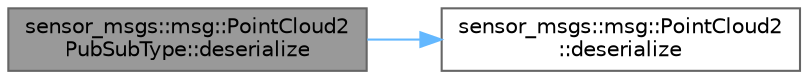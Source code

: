 digraph "sensor_msgs::msg::PointCloud2PubSubType::deserialize"
{
 // INTERACTIVE_SVG=YES
 // LATEX_PDF_SIZE
  bgcolor="transparent";
  edge [fontname=Helvetica,fontsize=10,labelfontname=Helvetica,labelfontsize=10];
  node [fontname=Helvetica,fontsize=10,shape=box,height=0.2,width=0.4];
  rankdir="LR";
  Node1 [id="Node000001",label="sensor_msgs::msg::PointCloud2\lPubSubType::deserialize",height=0.2,width=0.4,color="gray40", fillcolor="grey60", style="filled", fontcolor="black",tooltip=" "];
  Node1 -> Node2 [id="edge1_Node000001_Node000002",color="steelblue1",style="solid",tooltip=" "];
  Node2 [id="Node000002",label="sensor_msgs::msg::PointCloud2\l::deserialize",height=0.2,width=0.4,color="grey40", fillcolor="white", style="filled",URL="$d8/da2/classsensor__msgs_1_1msg_1_1PointCloud2.html#a49a5139886279cb843178ac0e5b0acdf",tooltip="This function deserializes an object using CDR serialization."];
}
